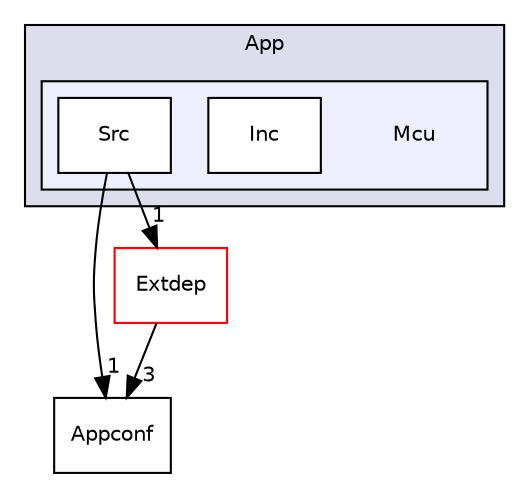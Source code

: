 digraph "Kineis/App/Mcu" {
  compound=true
  node [ fontsize="10", fontname="Helvetica"];
  edge [ labelfontsize="10", labelfontname="Helvetica"];
  subgraph clusterdir_283ee20ab5eb9693b75f98890f2aae44 {
    graph [ bgcolor="#ddddee", pencolor="black", label="App" fontname="Helvetica", fontsize="10", URL="dir_283ee20ab5eb9693b75f98890f2aae44.html"]
  subgraph clusterdir_6bb50a2f0076c8f8a35f09a1613f8275 {
    graph [ bgcolor="#eeeeff", pencolor="black", label="" URL="dir_6bb50a2f0076c8f8a35f09a1613f8275.html"];
    dir_6bb50a2f0076c8f8a35f09a1613f8275 [shape=plaintext label="Mcu"];
  dir_1ba82d7e188c4fc51a73657f008777df [shape=box label="Inc" fillcolor="white" style="filled" URL="dir_1ba82d7e188c4fc51a73657f008777df.html"];
  dir_2746af6fd9215695ee62a3ce52ea8276 [shape=box label="Src" fillcolor="white" style="filled" URL="dir_2746af6fd9215695ee62a3ce52ea8276.html"];
  }
  }
  dir_68ffa5ca8ccfa6448bd0595e797999e4 [shape=box label="Appconf" URL="dir_68ffa5ca8ccfa6448bd0595e797999e4.html"];
  dir_e4bcde167f88f305238965282a0ab06e [shape=box label="Extdep" fillcolor="white" style="filled" color="red" URL="dir_e4bcde167f88f305238965282a0ab06e.html"];
  dir_2746af6fd9215695ee62a3ce52ea8276->dir_68ffa5ca8ccfa6448bd0595e797999e4 [headlabel="1", labeldistance=1.5 headhref="dir_000025_000026.html"];
  dir_2746af6fd9215695ee62a3ce52ea8276->dir_e4bcde167f88f305238965282a0ab06e [headlabel="1", labeldistance=1.5 headhref="dir_000025_000027.html"];
  dir_e4bcde167f88f305238965282a0ab06e->dir_68ffa5ca8ccfa6448bd0595e797999e4 [headlabel="3", labeldistance=1.5 headhref="dir_000027_000026.html"];
}
